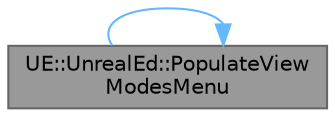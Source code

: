 digraph "UE::UnrealEd::PopulateViewModesMenu"
{
 // INTERACTIVE_SVG=YES
 // LATEX_PDF_SIZE
  bgcolor="transparent";
  edge [fontname=Helvetica,fontsize=10,labelfontname=Helvetica,labelfontsize=10];
  node [fontname=Helvetica,fontsize=10,shape=box,height=0.2,width=0.4];
  rankdir="LR";
  Node1 [id="Node000001",label="UE::UnrealEd::PopulateView\lModesMenu",height=0.2,width=0.4,color="gray40", fillcolor="grey60", style="filled", fontcolor="black",tooltip="Populate a given UToolMenu with entries for a View Modes viewport toolbar submenu."];
  Node1 -> Node1 [id="edge1_Node000001_Node000001",color="steelblue1",style="solid",tooltip=" "];
}
